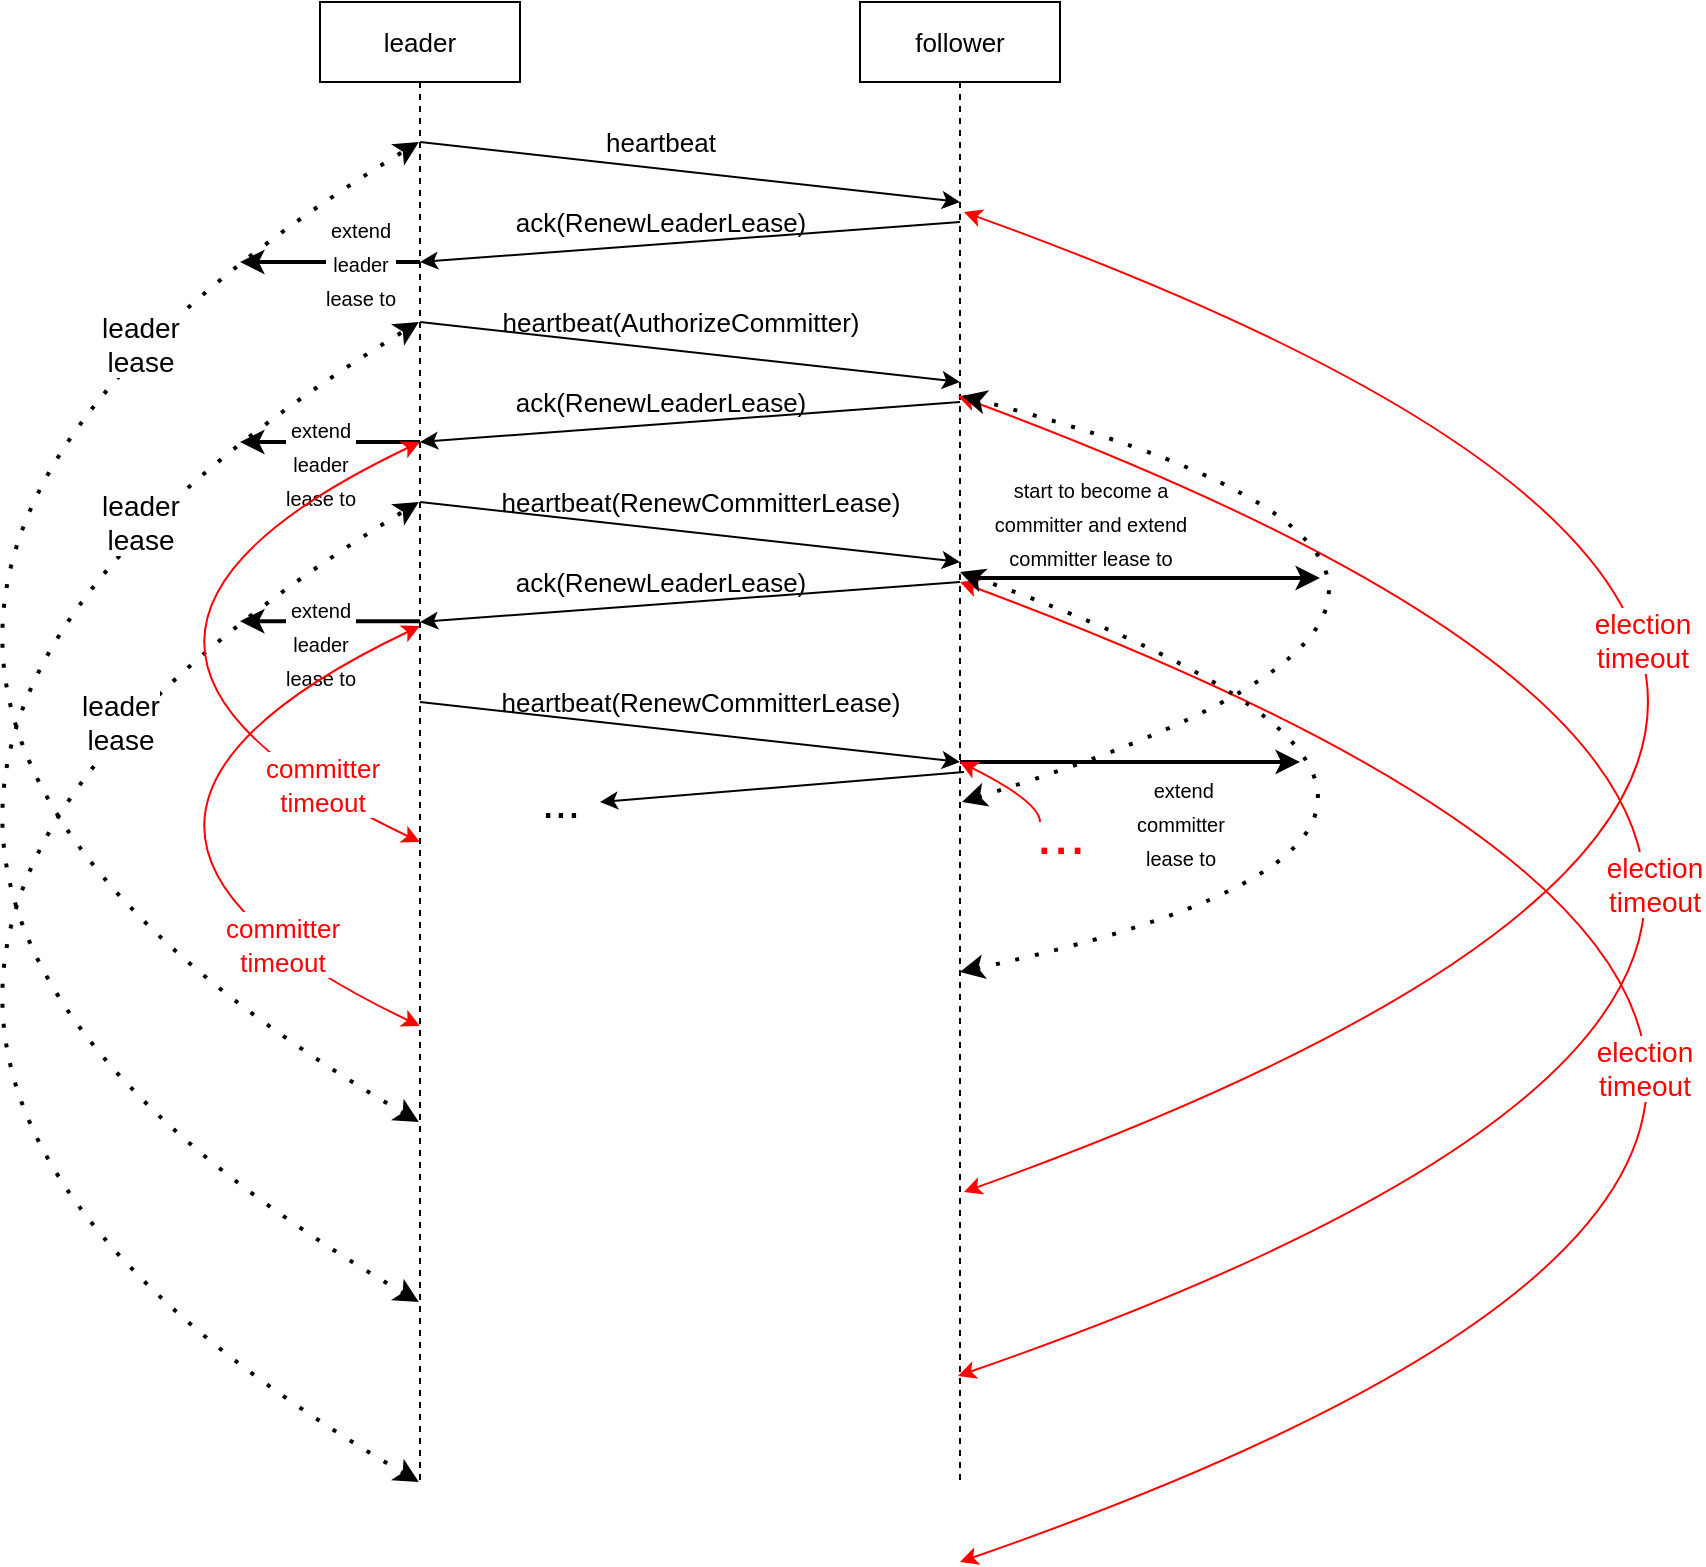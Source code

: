 <mxfile version="14.5.10" type="github">
  <diagram id="NL9ZVOJ9nv3hWCkOm3ET" name="Page-1">
    <mxGraphModel dx="652" dy="432" grid="1" gridSize="10" guides="1" tooltips="1" connect="1" arrows="1" fold="1" page="1" pageScale="1" pageWidth="827" pageHeight="1169" math="0" shadow="0">
      <root>
        <mxCell id="0" />
        <mxCell id="1" parent="0" />
        <mxCell id="SsDaJ1J6V8dg9qfCBFVi-1" value="leader" style="shape=umlLifeline;perimeter=lifelinePerimeter;whiteSpace=wrap;html=1;container=1;collapsible=0;recursiveResize=0;outlineConnect=0;fontSize=13;" vertex="1" parent="1">
          <mxGeometry x="290" y="100" width="100" height="740" as="geometry" />
        </mxCell>
        <mxCell id="SsDaJ1J6V8dg9qfCBFVi-3" value="" style="endArrow=classic;html=1;fontSize=13;" edge="1" parent="1">
          <mxGeometry width="50" height="50" relative="1" as="geometry">
            <mxPoint x="340" y="170" as="sourcePoint" />
            <mxPoint x="610" y="200" as="targetPoint" />
          </mxGeometry>
        </mxCell>
        <mxCell id="SsDaJ1J6V8dg9qfCBFVi-6" value="" style="endArrow=classic;html=1;fontSize=13;" edge="1" parent="1">
          <mxGeometry width="50" height="50" relative="1" as="geometry">
            <mxPoint x="610" y="210" as="sourcePoint" />
            <mxPoint x="340" y="230" as="targetPoint" />
          </mxGeometry>
        </mxCell>
        <mxCell id="SsDaJ1J6V8dg9qfCBFVi-7" value="follower" style="shape=umlLifeline;perimeter=lifelinePerimeter;whiteSpace=wrap;html=1;container=1;collapsible=0;recursiveResize=0;outlineConnect=0;fontSize=13;" vertex="1" parent="1">
          <mxGeometry x="560" y="100" width="100" height="740" as="geometry" />
        </mxCell>
        <mxCell id="SsDaJ1J6V8dg9qfCBFVi-8" value="" style="endArrow=classic;html=1;fontSize=13;" edge="1" parent="1">
          <mxGeometry width="50" height="50" relative="1" as="geometry">
            <mxPoint x="340" y="260" as="sourcePoint" />
            <mxPoint x="610" y="290" as="targetPoint" />
          </mxGeometry>
        </mxCell>
        <mxCell id="SsDaJ1J6V8dg9qfCBFVi-9" value="" style="endArrow=classic;html=1;fontSize=13;" edge="1" parent="1">
          <mxGeometry width="50" height="50" relative="1" as="geometry">
            <mxPoint x="610" y="300" as="sourcePoint" />
            <mxPoint x="340" y="320" as="targetPoint" />
          </mxGeometry>
        </mxCell>
        <mxCell id="SsDaJ1J6V8dg9qfCBFVi-10" value="" style="endArrow=classic;html=1;fontSize=13;" edge="1" parent="1">
          <mxGeometry width="50" height="50" relative="1" as="geometry">
            <mxPoint x="340" y="350" as="sourcePoint" />
            <mxPoint x="610" y="380" as="targetPoint" />
          </mxGeometry>
        </mxCell>
        <mxCell id="SsDaJ1J6V8dg9qfCBFVi-11" value="" style="endArrow=classic;html=1;fontSize=13;" edge="1" parent="1">
          <mxGeometry width="50" height="50" relative="1" as="geometry">
            <mxPoint x="610" y="390" as="sourcePoint" />
            <mxPoint x="340" y="410" as="targetPoint" />
          </mxGeometry>
        </mxCell>
        <mxCell id="SsDaJ1J6V8dg9qfCBFVi-27" value="heartbeat(AuthorizeCommitter)" style="text;html=1;align=center;verticalAlign=middle;resizable=0;points=[];autosize=1;strokeColor=none;fontSize=13;" vertex="1" parent="1">
          <mxGeometry x="375" y="250" width="190" height="20" as="geometry" />
        </mxCell>
        <mxCell id="SsDaJ1J6V8dg9qfCBFVi-32" value="heartbeat(RenewCommitterLease)" style="text;html=1;align=center;verticalAlign=middle;resizable=0;points=[];autosize=1;strokeColor=none;fontSize=13;" vertex="1" parent="1">
          <mxGeometry x="375" y="340" width="210" height="20" as="geometry" />
        </mxCell>
        <mxCell id="SsDaJ1J6V8dg9qfCBFVi-37" value="heartbeat(RenewCommitterLease)" style="text;html=1;align=center;verticalAlign=middle;resizable=0;points=[];autosize=1;strokeColor=none;fontSize=13;" vertex="1" parent="1">
          <mxGeometry x="375" y="440" width="210" height="20" as="geometry" />
        </mxCell>
        <mxCell id="SsDaJ1J6V8dg9qfCBFVi-48" value="heartbeat" style="text;html=1;align=center;verticalAlign=middle;resizable=0;points=[];autosize=1;strokeColor=none;fontSize=13;" vertex="1" parent="1">
          <mxGeometry x="425" y="160" width="70" height="20" as="geometry" />
        </mxCell>
        <mxCell id="SsDaJ1J6V8dg9qfCBFVi-124" value="" style="endArrow=classic;startArrow=classic;html=1;fontSize=14;strokeWidth=2;curved=1;dashed=1;dashPattern=1 4;" edge="1" parent="1">
          <mxGeometry width="50" height="50" relative="1" as="geometry">
            <mxPoint x="339.41" y="660" as="sourcePoint" />
            <mxPoint x="339.41" y="170" as="targetPoint" />
            <Array as="points">
              <mxPoint x="-70" y="420" />
            </Array>
          </mxGeometry>
        </mxCell>
        <mxCell id="SsDaJ1J6V8dg9qfCBFVi-148" value="leader&lt;br&gt;lease" style="edgeLabel;html=1;align=center;verticalAlign=middle;resizable=0;points=[];fontSize=14;" vertex="1" connectable="0" parent="SsDaJ1J6V8dg9qfCBFVi-124">
          <mxGeometry x="0.5" y="-40" relative="1" as="geometry">
            <mxPoint x="43" y="-58" as="offset" />
          </mxGeometry>
        </mxCell>
        <mxCell id="SsDaJ1J6V8dg9qfCBFVi-125" value="" style="endArrow=classic;startArrow=classic;html=1;fontSize=14;strokeWidth=2;curved=1;dashed=1;dashPattern=1 4;" edge="1" parent="1">
          <mxGeometry width="50" height="50" relative="1" as="geometry">
            <mxPoint x="339.41" y="750" as="sourcePoint" />
            <mxPoint x="339.41" y="260" as="targetPoint" />
            <Array as="points">
              <mxPoint x="-70" y="510" />
            </Array>
          </mxGeometry>
        </mxCell>
        <mxCell id="SsDaJ1J6V8dg9qfCBFVi-126" value="" style="endArrow=classic;startArrow=classic;html=1;fontSize=14;strokeWidth=2;curved=1;dashed=1;dashPattern=1 4;" edge="1" parent="1">
          <mxGeometry width="50" height="50" relative="1" as="geometry">
            <mxPoint x="339.41" y="840" as="sourcePoint" />
            <mxPoint x="339.41" y="350" as="targetPoint" />
            <Array as="points">
              <mxPoint x="-70" y="600" />
            </Array>
          </mxGeometry>
        </mxCell>
        <mxCell id="SsDaJ1J6V8dg9qfCBFVi-127" value="" style="endArrow=classic;html=1;fontSize=14;strokeWidth=2;" edge="1" parent="1">
          <mxGeometry width="50" height="50" relative="1" as="geometry">
            <mxPoint x="340" y="230" as="sourcePoint" />
            <mxPoint x="250" y="230" as="targetPoint" />
          </mxGeometry>
        </mxCell>
        <mxCell id="SsDaJ1J6V8dg9qfCBFVi-129" value="&lt;font style=&quot;font-size: 10px&quot;&gt;extend &lt;br style=&quot;font-size: 10px&quot;&gt;leader&lt;br style=&quot;font-size: 10px&quot;&gt;lease to&lt;/font&gt;" style="edgeLabel;html=1;align=center;verticalAlign=middle;resizable=0;points=[];fontSize=14;" vertex="1" connectable="0" parent="SsDaJ1J6V8dg9qfCBFVi-127">
          <mxGeometry x="-0.131" relative="1" as="geometry">
            <mxPoint x="9" as="offset" />
          </mxGeometry>
        </mxCell>
        <mxCell id="SsDaJ1J6V8dg9qfCBFVi-130" value="" style="endArrow=classic;html=1;fontSize=14;strokeWidth=2;" edge="1" parent="1">
          <mxGeometry width="50" height="50" relative="1" as="geometry">
            <mxPoint x="340" y="320" as="sourcePoint" />
            <mxPoint x="250" y="320" as="targetPoint" />
          </mxGeometry>
        </mxCell>
        <mxCell id="SsDaJ1J6V8dg9qfCBFVi-131" value="&lt;font style=&quot;font-size: 10px&quot;&gt;extend &lt;br style=&quot;font-size: 10px&quot;&gt;leader&lt;br style=&quot;font-size: 10px&quot;&gt;lease to&lt;/font&gt;" style="edgeLabel;html=1;align=center;verticalAlign=middle;resizable=0;points=[];fontSize=14;" vertex="1" connectable="0" parent="SsDaJ1J6V8dg9qfCBFVi-130">
          <mxGeometry x="-0.131" relative="1" as="geometry">
            <mxPoint x="-11" y="10" as="offset" />
          </mxGeometry>
        </mxCell>
        <mxCell id="SsDaJ1J6V8dg9qfCBFVi-136" value="" style="endArrow=classic;html=1;fontSize=14;strokeWidth=2;" edge="1" parent="1">
          <mxGeometry width="50" height="50" relative="1" as="geometry">
            <mxPoint x="340" y="409.58" as="sourcePoint" />
            <mxPoint x="250" y="409.58" as="targetPoint" />
          </mxGeometry>
        </mxCell>
        <mxCell id="SsDaJ1J6V8dg9qfCBFVi-137" value="&lt;font style=&quot;font-size: 10px&quot;&gt;extend &lt;br style=&quot;font-size: 10px&quot;&gt;leader&lt;br style=&quot;font-size: 10px&quot;&gt;lease to&lt;/font&gt;" style="edgeLabel;html=1;align=center;verticalAlign=middle;resizable=0;points=[];fontSize=14;" vertex="1" connectable="0" parent="SsDaJ1J6V8dg9qfCBFVi-136">
          <mxGeometry x="-0.131" relative="1" as="geometry">
            <mxPoint x="-11" y="10" as="offset" />
          </mxGeometry>
        </mxCell>
        <mxCell id="SsDaJ1J6V8dg9qfCBFVi-149" value="leader&lt;br&gt;lease" style="edgeLabel;html=1;align=center;verticalAlign=middle;resizable=0;points=[];fontSize=14;" vertex="1" connectable="0" parent="1">
          <mxGeometry x="199.996" y="360.003" as="geometry" />
        </mxCell>
        <mxCell id="SsDaJ1J6V8dg9qfCBFVi-150" value="leader&lt;br&gt;lease" style="edgeLabel;html=1;align=center;verticalAlign=middle;resizable=0;points=[];fontSize=14;" vertex="1" connectable="0" parent="1">
          <mxGeometry x="189.996" y="460.003" as="geometry" />
        </mxCell>
        <mxCell id="SsDaJ1J6V8dg9qfCBFVi-155" value="" style="endArrow=classic;html=1;fontSize=13;" edge="1" parent="1">
          <mxGeometry width="50" height="50" relative="1" as="geometry">
            <mxPoint x="340" y="450" as="sourcePoint" />
            <mxPoint x="610" y="480" as="targetPoint" />
          </mxGeometry>
        </mxCell>
        <mxCell id="SsDaJ1J6V8dg9qfCBFVi-156" value="" style="endArrow=classic;html=1;fontSize=14;strokeWidth=2;" edge="1" parent="1">
          <mxGeometry width="50" height="50" relative="1" as="geometry">
            <mxPoint x="616" y="388" as="sourcePoint" />
            <mxPoint x="790" y="388" as="targetPoint" />
          </mxGeometry>
        </mxCell>
        <mxCell id="SsDaJ1J6V8dg9qfCBFVi-157" value="&lt;span style=&quot;font-size: 10px&quot;&gt;start to become a &lt;br style=&quot;font-size: 10px&quot;&gt;committer and extend &lt;br style=&quot;font-size: 10px&quot;&gt;committer lease to&lt;br&gt;&lt;/span&gt;" style="edgeLabel;html=1;align=center;verticalAlign=middle;resizable=0;points=[];fontSize=14;" vertex="1" connectable="0" parent="SsDaJ1J6V8dg9qfCBFVi-156">
          <mxGeometry x="-0.131" relative="1" as="geometry">
            <mxPoint x="-17" y="-28" as="offset" />
          </mxGeometry>
        </mxCell>
        <mxCell id="SsDaJ1J6V8dg9qfCBFVi-158" value="" style="endArrow=classic;html=1;fontSize=14;strokeWidth=2;" edge="1" parent="1">
          <mxGeometry width="50" height="50" relative="1" as="geometry">
            <mxPoint x="610" y="480" as="sourcePoint" />
            <mxPoint x="780" y="480" as="targetPoint" />
          </mxGeometry>
        </mxCell>
        <mxCell id="SsDaJ1J6V8dg9qfCBFVi-159" value="&lt;span style=&quot;font-size: 10px&quot;&gt;&amp;nbsp;extend &lt;br style=&quot;font-size: 10px&quot;&gt;committer &lt;br style=&quot;font-size: 10px&quot;&gt;lease to&lt;br&gt;&lt;/span&gt;" style="edgeLabel;html=1;align=center;verticalAlign=middle;resizable=0;points=[];fontSize=14;" vertex="1" connectable="0" parent="SsDaJ1J6V8dg9qfCBFVi-158">
          <mxGeometry x="-0.131" relative="1" as="geometry">
            <mxPoint x="36" y="30" as="offset" />
          </mxGeometry>
        </mxCell>
        <mxCell id="SsDaJ1J6V8dg9qfCBFVi-160" value="" style="endArrow=classic;html=1;fontSize=13;" edge="1" parent="1">
          <mxGeometry width="50" height="50" relative="1" as="geometry">
            <mxPoint x="612" y="485" as="sourcePoint" />
            <mxPoint x="430" y="500" as="targetPoint" />
          </mxGeometry>
        </mxCell>
        <mxCell id="SsDaJ1J6V8dg9qfCBFVi-163" value="&lt;font style=&quot;font-size: 13px&quot;&gt;ack(RenewLeaderLease)&lt;/font&gt;" style="text;html=1;align=center;verticalAlign=middle;resizable=0;points=[];autosize=1;strokeColor=none;fontSize=14;" vertex="1" parent="1">
          <mxGeometry x="380" y="200" width="160" height="20" as="geometry" />
        </mxCell>
        <mxCell id="SsDaJ1J6V8dg9qfCBFVi-164" value="&lt;font style=&quot;font-size: 13px&quot;&gt;ack(RenewLeaderLease)&lt;/font&gt;" style="text;html=1;align=center;verticalAlign=middle;resizable=0;points=[];autosize=1;strokeColor=none;fontSize=14;" vertex="1" parent="1">
          <mxGeometry x="380" y="290" width="160" height="20" as="geometry" />
        </mxCell>
        <mxCell id="SsDaJ1J6V8dg9qfCBFVi-165" value="&lt;font style=&quot;font-size: 13px&quot;&gt;ack(RenewLeaderLease)&lt;/font&gt;" style="text;html=1;align=center;verticalAlign=middle;resizable=0;points=[];autosize=1;strokeColor=none;fontSize=14;" vertex="1" parent="1">
          <mxGeometry x="380" y="380" width="160" height="20" as="geometry" />
        </mxCell>
        <mxCell id="SsDaJ1J6V8dg9qfCBFVi-168" value="" style="endArrow=classic;startArrow=classic;html=1;fontSize=14;strokeWidth=1;strokeColor=#FF0000;curved=1;" edge="1" parent="1">
          <mxGeometry width="50" height="50" relative="1" as="geometry">
            <mxPoint x="612" y="695" as="sourcePoint" />
            <mxPoint x="612" y="205" as="targetPoint" />
            <Array as="points">
              <mxPoint x="1290" y="450" />
            </Array>
          </mxGeometry>
        </mxCell>
        <mxCell id="SsDaJ1J6V8dg9qfCBFVi-173" value="&lt;font color=&quot;#ff0000&quot;&gt;election&lt;br&gt;timeout&lt;/font&gt;" style="edgeLabel;html=1;align=center;verticalAlign=middle;resizable=0;points=[];fontSize=14;" vertex="1" connectable="0" parent="SsDaJ1J6V8dg9qfCBFVi-168">
          <mxGeometry x="0.458" y="86" relative="1" as="geometry">
            <mxPoint as="offset" />
          </mxGeometry>
        </mxCell>
        <mxCell id="SsDaJ1J6V8dg9qfCBFVi-169" value="" style="endArrow=classic;startArrow=classic;html=1;fontSize=14;strokeWidth=1;strokeColor=#FF0000;curved=1;" edge="1" parent="1">
          <mxGeometry width="50" height="50" relative="1" as="geometry">
            <mxPoint x="609" y="787" as="sourcePoint" />
            <mxPoint x="609" y="297" as="targetPoint" />
            <Array as="points">
              <mxPoint x="1290" y="550" />
            </Array>
          </mxGeometry>
        </mxCell>
        <mxCell id="SsDaJ1J6V8dg9qfCBFVi-174" value="&lt;font color=&quot;#ff0000&quot;&gt;election&lt;br&gt;timeout&lt;/font&gt;" style="edgeLabel;html=1;align=center;verticalAlign=middle;resizable=0;points=[];fontSize=14;" vertex="1" connectable="0" parent="SsDaJ1J6V8dg9qfCBFVi-169">
          <mxGeometry x="0.432" y="107" relative="1" as="geometry">
            <mxPoint as="offset" />
          </mxGeometry>
        </mxCell>
        <mxCell id="SsDaJ1J6V8dg9qfCBFVi-170" value="" style="endArrow=classic;startArrow=classic;html=1;fontSize=14;strokeWidth=1;strokeColor=#FF0000;curved=1;" edge="1" parent="1">
          <mxGeometry width="50" height="50" relative="1" as="geometry">
            <mxPoint x="610" y="880" as="sourcePoint" />
            <mxPoint x="610" y="390.0" as="targetPoint" />
            <Array as="points">
              <mxPoint x="1291" y="643" />
            </Array>
          </mxGeometry>
        </mxCell>
        <mxCell id="SsDaJ1J6V8dg9qfCBFVi-175" value="&lt;font color=&quot;#ff0000&quot;&gt;election&lt;br&gt;timeout&lt;/font&gt;" style="edgeLabel;html=1;align=center;verticalAlign=middle;resizable=0;points=[];fontSize=14;" vertex="1" connectable="0" parent="SsDaJ1J6V8dg9qfCBFVi-170">
          <mxGeometry x="0.441" y="108" relative="1" as="geometry">
            <mxPoint y="1" as="offset" />
          </mxGeometry>
        </mxCell>
        <mxCell id="SsDaJ1J6V8dg9qfCBFVi-179" value="" style="endArrow=classic;html=1;fontSize=14;strokeColor=#FF0000;strokeWidth=1;curved=1;" edge="1" parent="1">
          <mxGeometry width="50" height="50" relative="1" as="geometry">
            <mxPoint x="650" y="510" as="sourcePoint" />
            <mxPoint x="610" y="480" as="targetPoint" />
            <Array as="points">
              <mxPoint x="650" y="500" />
            </Array>
          </mxGeometry>
        </mxCell>
        <mxCell id="SsDaJ1J6V8dg9qfCBFVi-180" value="&lt;font style=&quot;font-size: 30px&quot; color=&quot;#ff0000&quot;&gt;...&lt;/font&gt;" style="text;html=1;align=center;verticalAlign=middle;resizable=0;points=[];autosize=1;strokeColor=none;fontSize=14;" vertex="1" parent="1">
          <mxGeometry x="640" y="500" width="40" height="30" as="geometry" />
        </mxCell>
        <mxCell id="SsDaJ1J6V8dg9qfCBFVi-181" value="&lt;font style=&quot;font-size: 23px&quot;&gt;...&lt;/font&gt;" style="text;html=1;align=center;verticalAlign=middle;resizable=0;points=[];autosize=1;strokeColor=none;fontSize=14;" vertex="1" parent="1">
          <mxGeometry x="395" y="490" width="30" height="20" as="geometry" />
        </mxCell>
        <mxCell id="SsDaJ1J6V8dg9qfCBFVi-182" value="" style="endArrow=classic;startArrow=classic;html=1;fontSize=14;strokeWidth=2;dashed=1;curved=1;dashPattern=1 4;" edge="1" parent="1">
          <mxGeometry width="50" height="50" relative="1" as="geometry">
            <mxPoint x="611" y="500" as="sourcePoint" />
            <mxPoint x="611" y="297" as="targetPoint" />
            <Array as="points">
              <mxPoint x="970" y="390" />
            </Array>
          </mxGeometry>
        </mxCell>
        <mxCell id="SsDaJ1J6V8dg9qfCBFVi-183" value="" style="endArrow=classic;startArrow=classic;html=1;fontSize=14;strokeWidth=2;dashed=1;curved=1;dashPattern=1 4;" edge="1" parent="1">
          <mxGeometry width="50" height="50" relative="1" as="geometry">
            <mxPoint x="610" y="585.0" as="sourcePoint" />
            <mxPoint x="610" y="385" as="targetPoint" />
            <Array as="points">
              <mxPoint x="960" y="510" />
            </Array>
          </mxGeometry>
        </mxCell>
        <mxCell id="SsDaJ1J6V8dg9qfCBFVi-184" value="" style="endArrow=classic;startArrow=classic;html=1;fontSize=14;strokeWidth=1;strokeColor=#FF0000;curved=1;" edge="1" parent="1">
          <mxGeometry width="50" height="50" relative="1" as="geometry">
            <mxPoint x="340" y="520" as="sourcePoint" />
            <mxPoint x="340" y="320" as="targetPoint" />
            <Array as="points">
              <mxPoint x="130" y="420" />
            </Array>
          </mxGeometry>
        </mxCell>
        <mxCell id="SsDaJ1J6V8dg9qfCBFVi-185" value="&lt;font style=&quot;font-size: 13px&quot; color=&quot;#ff0000&quot;&gt;committer&lt;br&gt;timeout&lt;/font&gt;" style="edgeLabel;html=1;align=center;verticalAlign=middle;resizable=0;points=[];fontSize=14;" vertex="1" connectable="0" parent="SsDaJ1J6V8dg9qfCBFVi-184">
          <mxGeometry x="-0.552" y="-12" relative="1" as="geometry">
            <mxPoint x="39" y="26" as="offset" />
          </mxGeometry>
        </mxCell>
        <mxCell id="SsDaJ1J6V8dg9qfCBFVi-186" value="" style="endArrow=classic;startArrow=classic;html=1;fontSize=14;strokeWidth=1;strokeColor=#FF0000;curved=1;" edge="1" parent="1">
          <mxGeometry width="50" height="50" relative="1" as="geometry">
            <mxPoint x="340" y="612" as="sourcePoint" />
            <mxPoint x="340" y="412" as="targetPoint" />
            <Array as="points">
              <mxPoint x="130" y="512" />
            </Array>
          </mxGeometry>
        </mxCell>
        <mxCell id="SsDaJ1J6V8dg9qfCBFVi-187" value="&lt;font style=&quot;font-size: 13px&quot; color=&quot;#ff0000&quot;&gt;committer&lt;br&gt;timeout&lt;/font&gt;" style="edgeLabel;html=1;align=center;verticalAlign=middle;resizable=0;points=[];fontSize=14;" vertex="1" connectable="0" parent="SsDaJ1J6V8dg9qfCBFVi-186">
          <mxGeometry x="-0.552" y="-12" relative="1" as="geometry">
            <mxPoint x="19" y="14" as="offset" />
          </mxGeometry>
        </mxCell>
      </root>
    </mxGraphModel>
  </diagram>
</mxfile>

